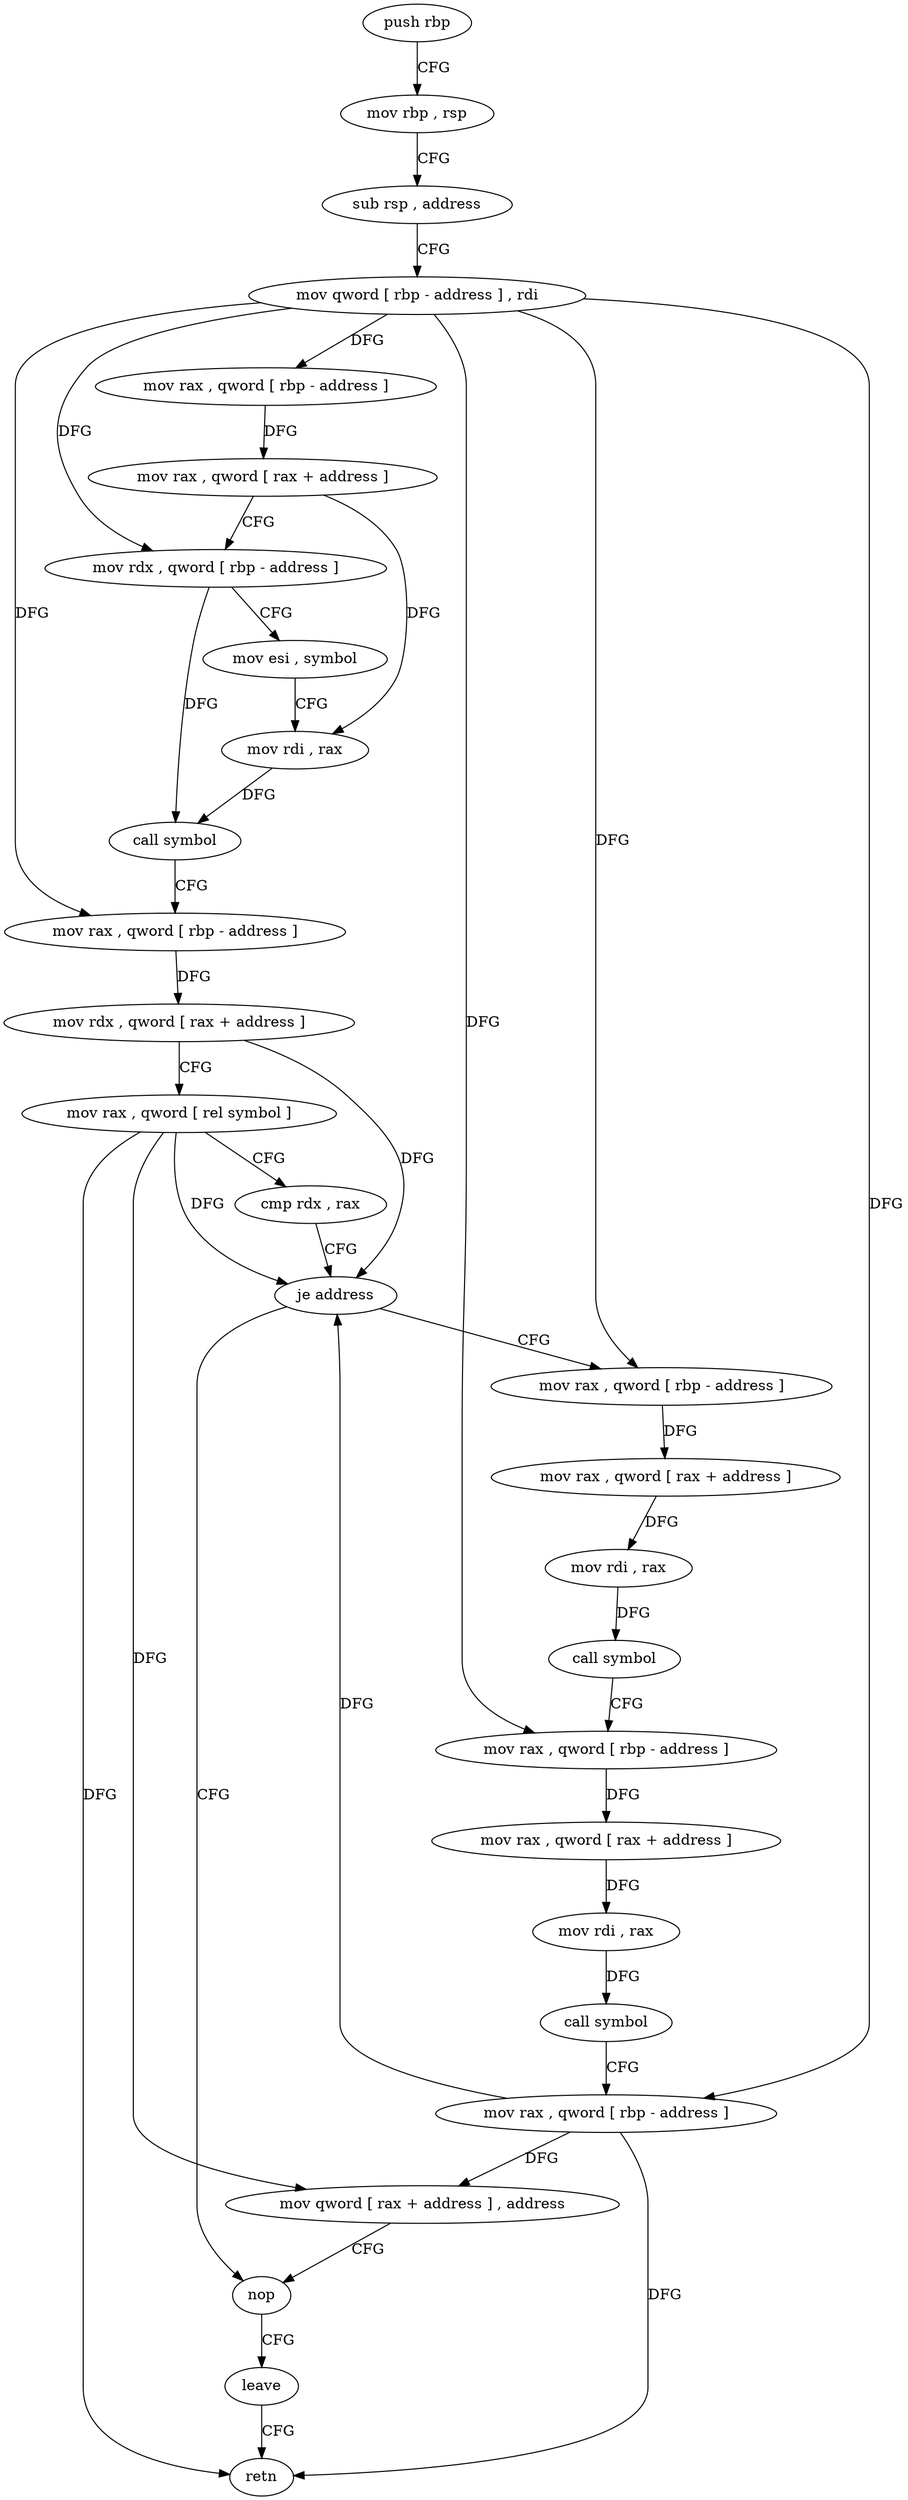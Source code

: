 digraph "func" {
"4238395" [label = "push rbp" ]
"4238396" [label = "mov rbp , rsp" ]
"4238399" [label = "sub rsp , address" ]
"4238403" [label = "mov qword [ rbp - address ] , rdi" ]
"4238407" [label = "mov rax , qword [ rbp - address ]" ]
"4238411" [label = "mov rax , qword [ rax + address ]" ]
"4238418" [label = "mov rdx , qword [ rbp - address ]" ]
"4238422" [label = "mov esi , symbol" ]
"4238427" [label = "mov rdi , rax" ]
"4238430" [label = "call symbol" ]
"4238435" [label = "mov rax , qword [ rbp - address ]" ]
"4238439" [label = "mov rdx , qword [ rax + address ]" ]
"4238446" [label = "mov rax , qword [ rel symbol ]" ]
"4238453" [label = "cmp rdx , rax" ]
"4238456" [label = "je address" ]
"4238511" [label = "nop" ]
"4238458" [label = "mov rax , qword [ rbp - address ]" ]
"4238512" [label = "leave" ]
"4238513" [label = "retn" ]
"4238462" [label = "mov rax , qword [ rax + address ]" ]
"4238469" [label = "mov rdi , rax" ]
"4238472" [label = "call symbol" ]
"4238477" [label = "mov rax , qword [ rbp - address ]" ]
"4238481" [label = "mov rax , qword [ rax + address ]" ]
"4238488" [label = "mov rdi , rax" ]
"4238491" [label = "call symbol" ]
"4238496" [label = "mov rax , qword [ rbp - address ]" ]
"4238500" [label = "mov qword [ rax + address ] , address" ]
"4238395" -> "4238396" [ label = "CFG" ]
"4238396" -> "4238399" [ label = "CFG" ]
"4238399" -> "4238403" [ label = "CFG" ]
"4238403" -> "4238407" [ label = "DFG" ]
"4238403" -> "4238418" [ label = "DFG" ]
"4238403" -> "4238435" [ label = "DFG" ]
"4238403" -> "4238458" [ label = "DFG" ]
"4238403" -> "4238477" [ label = "DFG" ]
"4238403" -> "4238496" [ label = "DFG" ]
"4238407" -> "4238411" [ label = "DFG" ]
"4238411" -> "4238418" [ label = "CFG" ]
"4238411" -> "4238427" [ label = "DFG" ]
"4238418" -> "4238422" [ label = "CFG" ]
"4238418" -> "4238430" [ label = "DFG" ]
"4238422" -> "4238427" [ label = "CFG" ]
"4238427" -> "4238430" [ label = "DFG" ]
"4238430" -> "4238435" [ label = "CFG" ]
"4238435" -> "4238439" [ label = "DFG" ]
"4238439" -> "4238446" [ label = "CFG" ]
"4238439" -> "4238456" [ label = "DFG" ]
"4238446" -> "4238453" [ label = "CFG" ]
"4238446" -> "4238456" [ label = "DFG" ]
"4238446" -> "4238513" [ label = "DFG" ]
"4238446" -> "4238500" [ label = "DFG" ]
"4238453" -> "4238456" [ label = "CFG" ]
"4238456" -> "4238511" [ label = "CFG" ]
"4238456" -> "4238458" [ label = "CFG" ]
"4238511" -> "4238512" [ label = "CFG" ]
"4238458" -> "4238462" [ label = "DFG" ]
"4238512" -> "4238513" [ label = "CFG" ]
"4238462" -> "4238469" [ label = "DFG" ]
"4238469" -> "4238472" [ label = "DFG" ]
"4238472" -> "4238477" [ label = "CFG" ]
"4238477" -> "4238481" [ label = "DFG" ]
"4238481" -> "4238488" [ label = "DFG" ]
"4238488" -> "4238491" [ label = "DFG" ]
"4238491" -> "4238496" [ label = "CFG" ]
"4238496" -> "4238500" [ label = "DFG" ]
"4238496" -> "4238456" [ label = "DFG" ]
"4238496" -> "4238513" [ label = "DFG" ]
"4238500" -> "4238511" [ label = "CFG" ]
}
